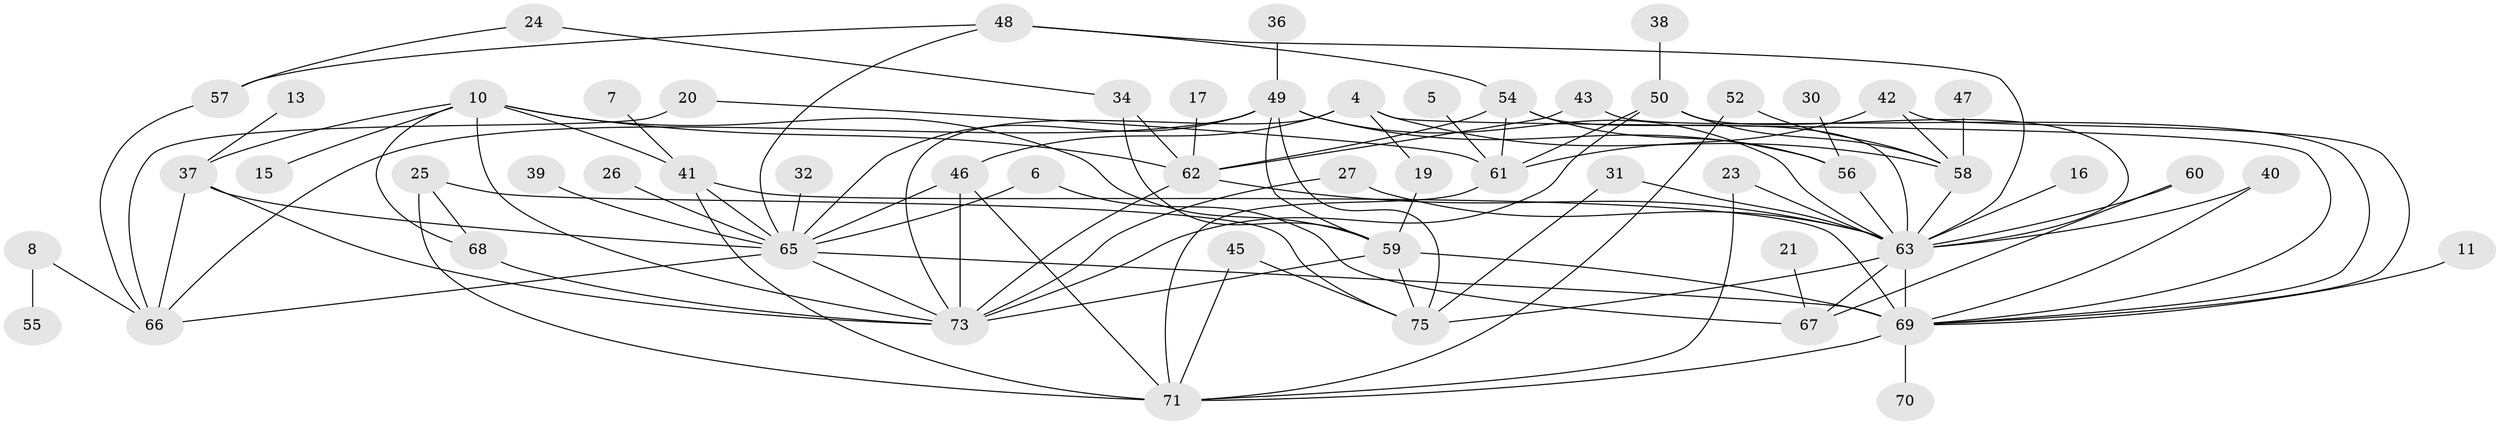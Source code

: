 // original degree distribution, {0: 0.12080536912751678, 2: 0.2214765100671141, 3: 0.19463087248322147, 1: 0.2080536912751678, 4: 0.14093959731543623, 5: 0.06040268456375839, 6: 0.03355704697986577, 7: 0.013422818791946308, 9: 0.006711409395973154}
// Generated by graph-tools (version 1.1) at 2025/49/03/09/25 03:49:08]
// undirected, 57 vertices, 104 edges
graph export_dot {
graph [start="1"]
  node [color=gray90,style=filled];
  4;
  5;
  6;
  7;
  8;
  10;
  11;
  13;
  15;
  16;
  17;
  19;
  20;
  21;
  23;
  24;
  25;
  26;
  27;
  30;
  31;
  32;
  34;
  36;
  37;
  38;
  39;
  40;
  41;
  42;
  43;
  45;
  46;
  47;
  48;
  49;
  50;
  52;
  54;
  55;
  56;
  57;
  58;
  59;
  60;
  61;
  62;
  63;
  65;
  66;
  67;
  68;
  69;
  70;
  71;
  73;
  75;
  4 -- 19 [weight=1.0];
  4 -- 46 [weight=1.0];
  4 -- 58 [weight=1.0];
  4 -- 69 [weight=1.0];
  4 -- 73 [weight=1.0];
  5 -- 61 [weight=1.0];
  6 -- 65 [weight=1.0];
  6 -- 67 [weight=1.0];
  7 -- 41 [weight=1.0];
  8 -- 55 [weight=1.0];
  8 -- 66 [weight=1.0];
  10 -- 15 [weight=1.0];
  10 -- 37 [weight=1.0];
  10 -- 41 [weight=1.0];
  10 -- 59 [weight=1.0];
  10 -- 62 [weight=1.0];
  10 -- 68 [weight=1.0];
  10 -- 73 [weight=1.0];
  11 -- 69 [weight=1.0];
  13 -- 37 [weight=1.0];
  16 -- 63 [weight=1.0];
  17 -- 62 [weight=1.0];
  19 -- 59 [weight=1.0];
  20 -- 61 [weight=1.0];
  20 -- 66 [weight=1.0];
  21 -- 67 [weight=1.0];
  23 -- 63 [weight=1.0];
  23 -- 71 [weight=1.0];
  24 -- 34 [weight=1.0];
  24 -- 57 [weight=1.0];
  25 -- 68 [weight=1.0];
  25 -- 71 [weight=1.0];
  25 -- 75 [weight=1.0];
  26 -- 65 [weight=1.0];
  27 -- 63 [weight=1.0];
  27 -- 73 [weight=2.0];
  30 -- 56 [weight=1.0];
  31 -- 63 [weight=1.0];
  31 -- 75 [weight=1.0];
  32 -- 65 [weight=1.0];
  34 -- 59 [weight=1.0];
  34 -- 62 [weight=1.0];
  36 -- 49 [weight=1.0];
  37 -- 65 [weight=1.0];
  37 -- 66 [weight=1.0];
  37 -- 73 [weight=1.0];
  38 -- 50 [weight=1.0];
  39 -- 65 [weight=1.0];
  40 -- 63 [weight=1.0];
  40 -- 69 [weight=1.0];
  41 -- 65 [weight=1.0];
  41 -- 69 [weight=1.0];
  41 -- 71 [weight=1.0];
  42 -- 58 [weight=1.0];
  42 -- 61 [weight=1.0];
  42 -- 69 [weight=1.0];
  43 -- 62 [weight=1.0];
  43 -- 69 [weight=1.0];
  45 -- 71 [weight=1.0];
  45 -- 75 [weight=1.0];
  46 -- 65 [weight=1.0];
  46 -- 71 [weight=1.0];
  46 -- 73 [weight=2.0];
  47 -- 58 [weight=1.0];
  48 -- 54 [weight=1.0];
  48 -- 57 [weight=1.0];
  48 -- 63 [weight=1.0];
  48 -- 65 [weight=1.0];
  49 -- 56 [weight=1.0];
  49 -- 59 [weight=1.0];
  49 -- 63 [weight=1.0];
  49 -- 65 [weight=1.0];
  49 -- 66 [weight=1.0];
  49 -- 75 [weight=1.0];
  50 -- 58 [weight=1.0];
  50 -- 61 [weight=1.0];
  50 -- 63 [weight=1.0];
  50 -- 73 [weight=1.0];
  52 -- 58 [weight=1.0];
  52 -- 71 [weight=1.0];
  54 -- 56 [weight=1.0];
  54 -- 61 [weight=1.0];
  54 -- 62 [weight=1.0];
  54 -- 63 [weight=1.0];
  56 -- 63 [weight=1.0];
  57 -- 66 [weight=1.0];
  58 -- 63 [weight=1.0];
  59 -- 69 [weight=1.0];
  59 -- 73 [weight=1.0];
  59 -- 75 [weight=1.0];
  60 -- 63 [weight=1.0];
  60 -- 67 [weight=1.0];
  61 -- 71 [weight=1.0];
  62 -- 63 [weight=1.0];
  62 -- 73 [weight=1.0];
  63 -- 67 [weight=1.0];
  63 -- 69 [weight=2.0];
  63 -- 75 [weight=1.0];
  65 -- 66 [weight=1.0];
  65 -- 69 [weight=1.0];
  65 -- 73 [weight=1.0];
  68 -- 73 [weight=1.0];
  69 -- 70 [weight=1.0];
  69 -- 71 [weight=1.0];
}
